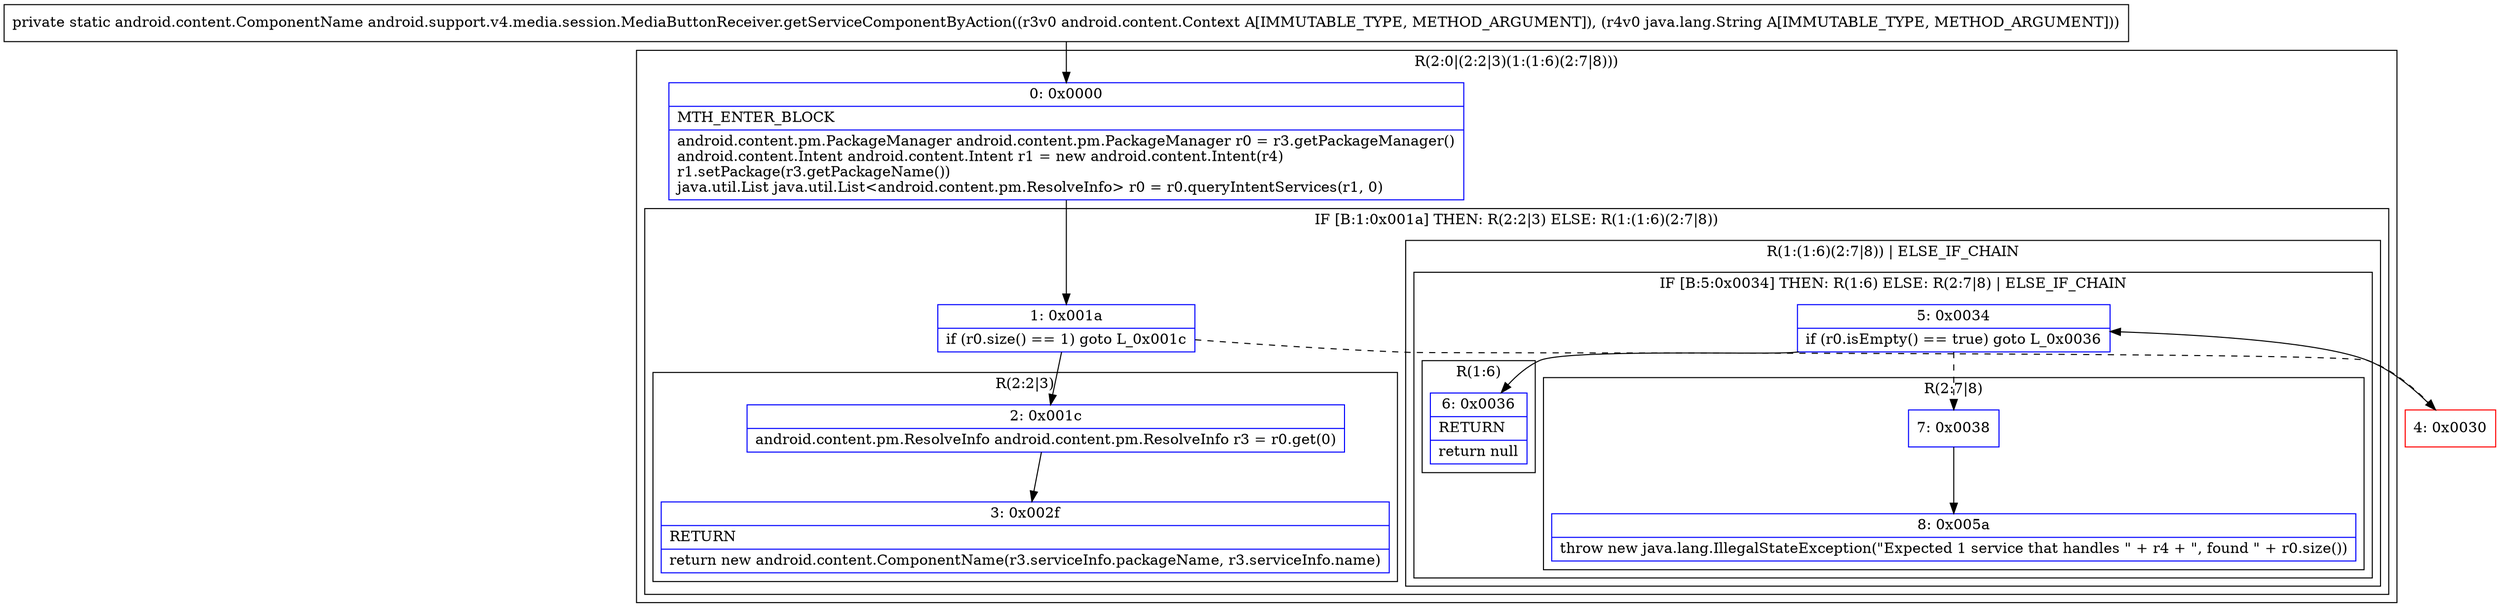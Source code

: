 digraph "CFG forandroid.support.v4.media.session.MediaButtonReceiver.getServiceComponentByAction(Landroid\/content\/Context;Ljava\/lang\/String;)Landroid\/content\/ComponentName;" {
subgraph cluster_Region_1906151807 {
label = "R(2:0|(2:2|3)(1:(1:6)(2:7|8)))";
node [shape=record,color=blue];
Node_0 [shape=record,label="{0\:\ 0x0000|MTH_ENTER_BLOCK\l|android.content.pm.PackageManager android.content.pm.PackageManager r0 = r3.getPackageManager()\landroid.content.Intent android.content.Intent r1 = new android.content.Intent(r4)\lr1.setPackage(r3.getPackageName())\ljava.util.List java.util.List\<android.content.pm.ResolveInfo\> r0 = r0.queryIntentServices(r1, 0)\l}"];
subgraph cluster_IfRegion_321000882 {
label = "IF [B:1:0x001a] THEN: R(2:2|3) ELSE: R(1:(1:6)(2:7|8))";
node [shape=record,color=blue];
Node_1 [shape=record,label="{1\:\ 0x001a|if (r0.size() == 1) goto L_0x001c\l}"];
subgraph cluster_Region_133342455 {
label = "R(2:2|3)";
node [shape=record,color=blue];
Node_2 [shape=record,label="{2\:\ 0x001c|android.content.pm.ResolveInfo android.content.pm.ResolveInfo r3 = r0.get(0)\l}"];
Node_3 [shape=record,label="{3\:\ 0x002f|RETURN\l|return new android.content.ComponentName(r3.serviceInfo.packageName, r3.serviceInfo.name)\l}"];
}
subgraph cluster_Region_1953997151 {
label = "R(1:(1:6)(2:7|8)) | ELSE_IF_CHAIN\l";
node [shape=record,color=blue];
subgraph cluster_IfRegion_985696620 {
label = "IF [B:5:0x0034] THEN: R(1:6) ELSE: R(2:7|8) | ELSE_IF_CHAIN\l";
node [shape=record,color=blue];
Node_5 [shape=record,label="{5\:\ 0x0034|if (r0.isEmpty() == true) goto L_0x0036\l}"];
subgraph cluster_Region_1356673418 {
label = "R(1:6)";
node [shape=record,color=blue];
Node_6 [shape=record,label="{6\:\ 0x0036|RETURN\l|return null\l}"];
}
subgraph cluster_Region_667676962 {
label = "R(2:7|8)";
node [shape=record,color=blue];
Node_7 [shape=record,label="{7\:\ 0x0038}"];
Node_8 [shape=record,label="{8\:\ 0x005a|throw new java.lang.IllegalStateException(\"Expected 1 service that handles \" + r4 + \", found \" + r0.size())\l}"];
}
}
}
}
}
Node_4 [shape=record,color=red,label="{4\:\ 0x0030}"];
MethodNode[shape=record,label="{private static android.content.ComponentName android.support.v4.media.session.MediaButtonReceiver.getServiceComponentByAction((r3v0 android.content.Context A[IMMUTABLE_TYPE, METHOD_ARGUMENT]), (r4v0 java.lang.String A[IMMUTABLE_TYPE, METHOD_ARGUMENT])) }"];
MethodNode -> Node_0;
Node_0 -> Node_1;
Node_1 -> Node_2;
Node_1 -> Node_4[style=dashed];
Node_2 -> Node_3;
Node_5 -> Node_6;
Node_5 -> Node_7[style=dashed];
Node_7 -> Node_8;
Node_4 -> Node_5;
}

